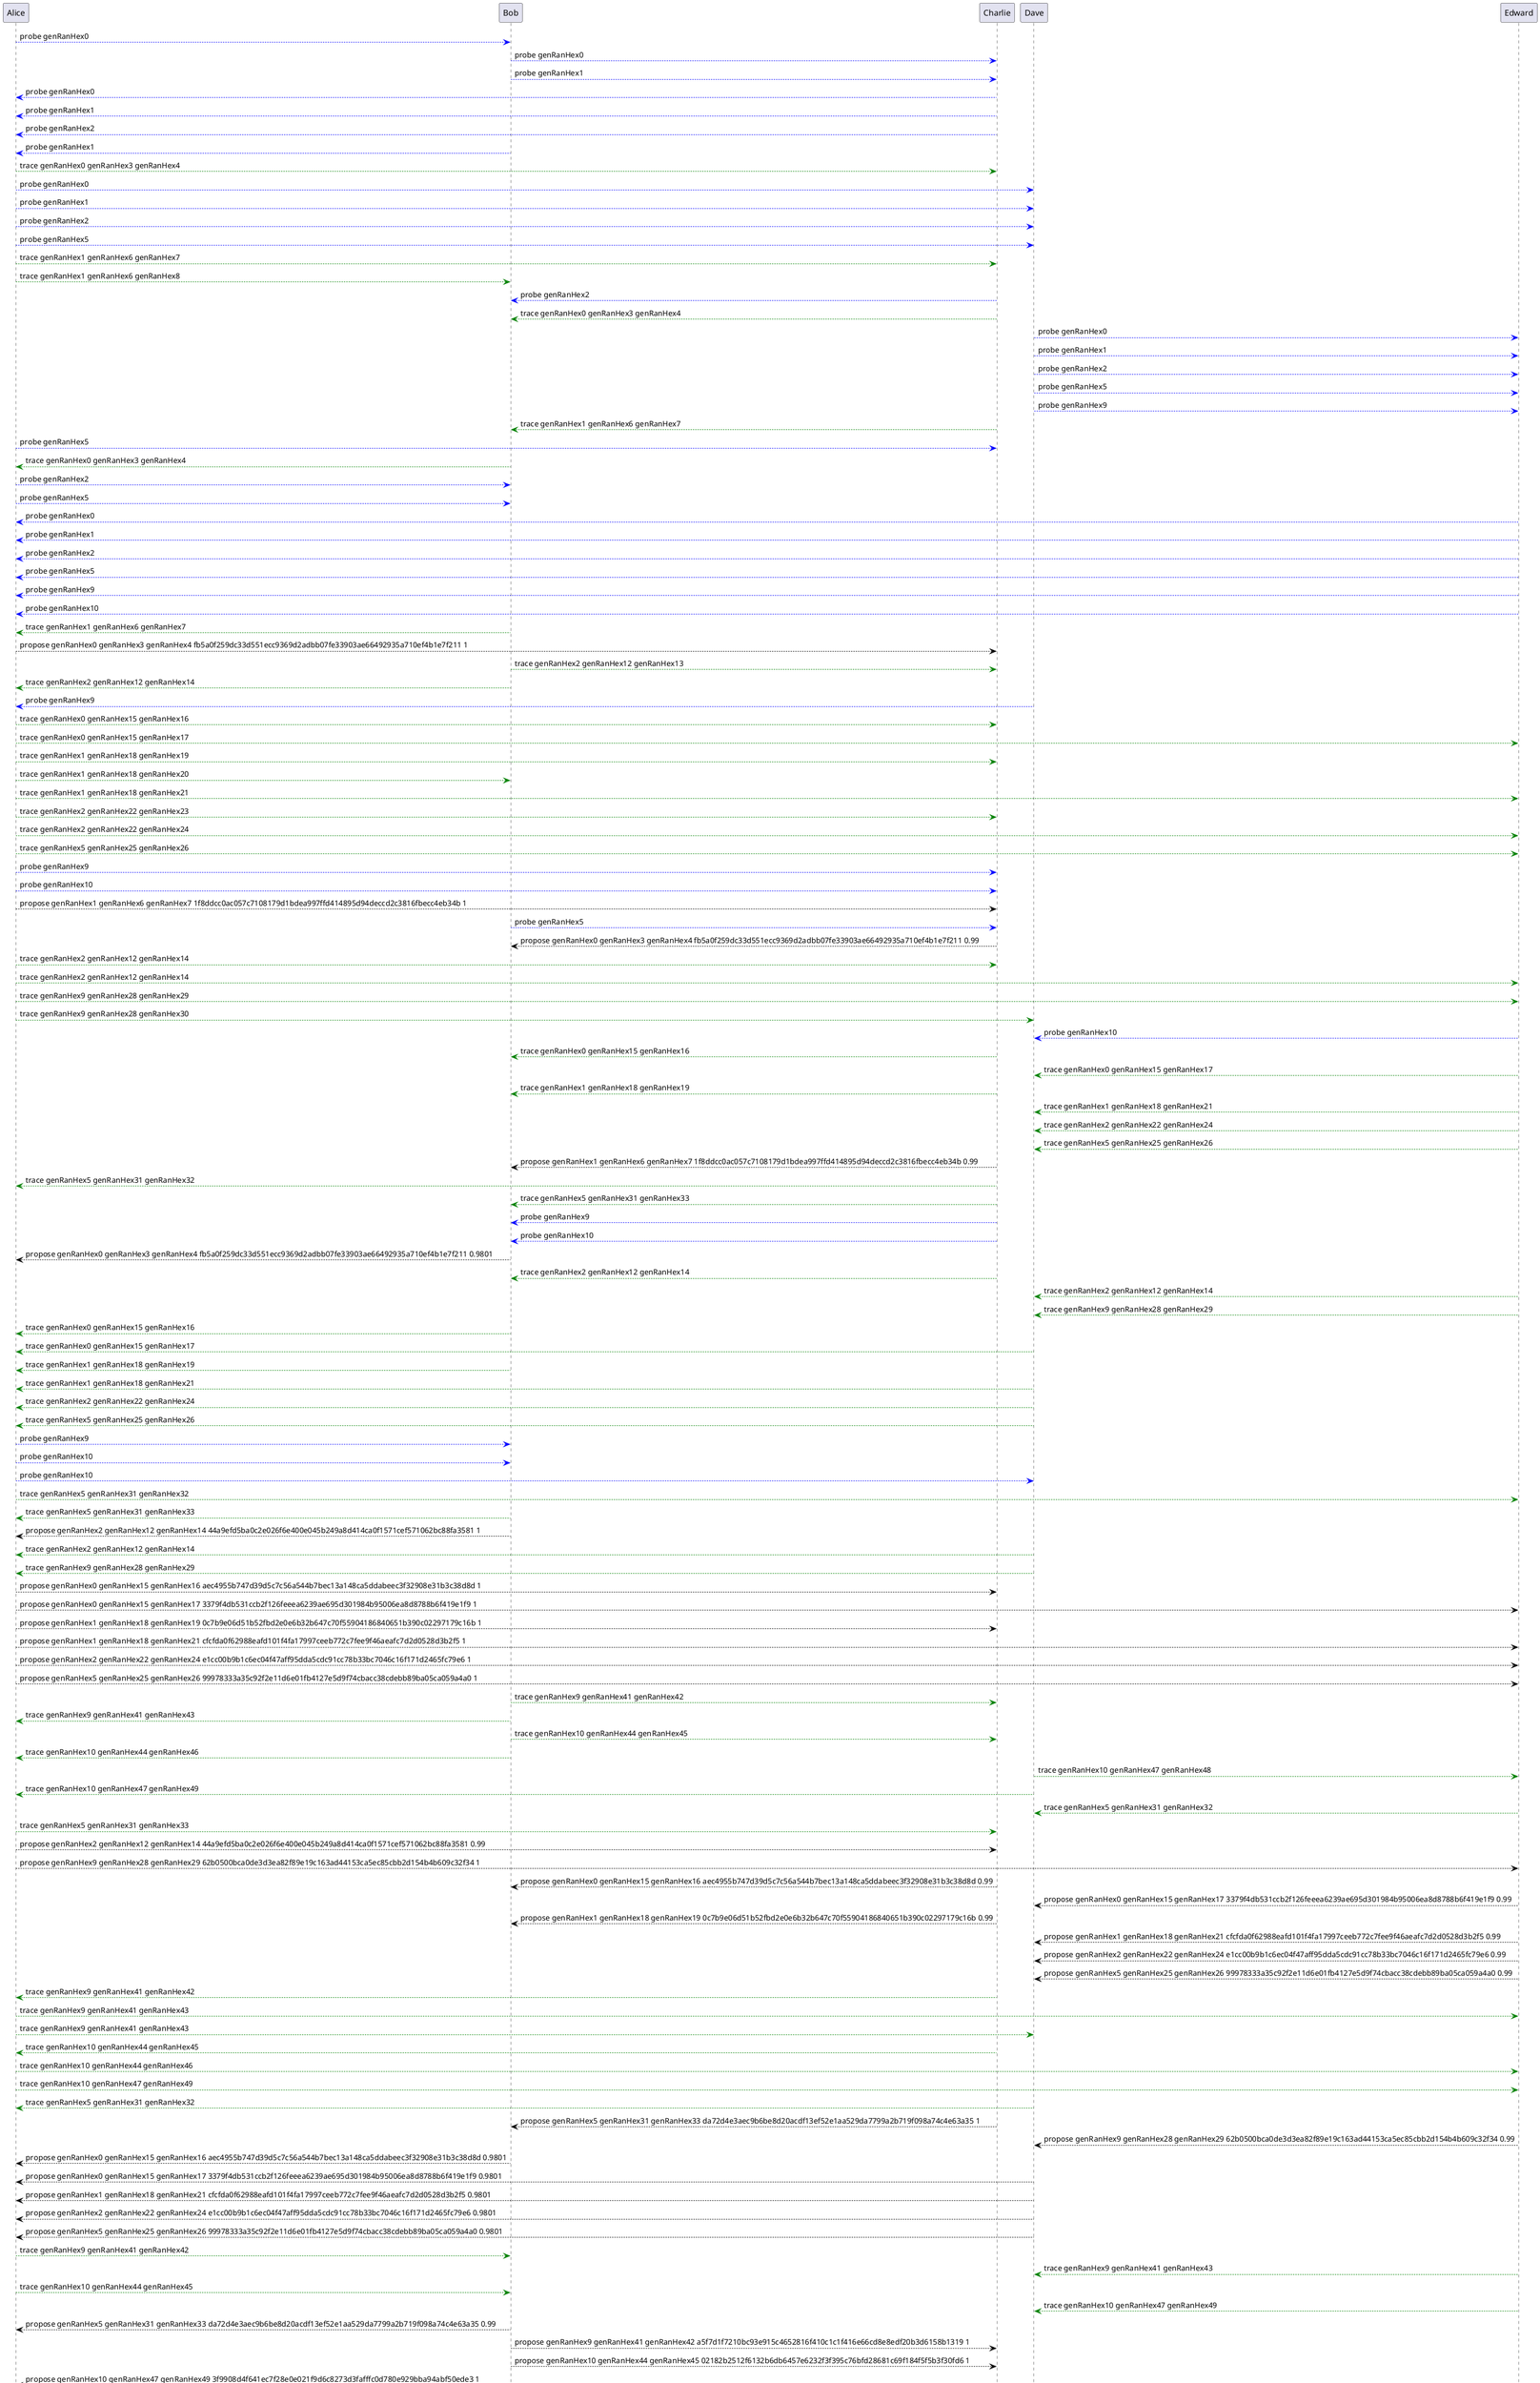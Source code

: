 @startuml messages
Alice -[#blue]-> Bob: probe genRanHex0
Bob -[#blue]-> Charlie: probe genRanHex0
Bob -[#blue]-> Charlie: probe genRanHex1
Charlie -[#blue]-> Alice: probe genRanHex0
Charlie -[#blue]-> Alice: probe genRanHex1
Charlie -[#blue]-> Alice: probe genRanHex2
Bob -[#blue]-> Alice: probe genRanHex1
Alice -[#green]-> Charlie: trace genRanHex0 genRanHex3 genRanHex4
Alice -[#blue]-> Dave: probe genRanHex0
Alice -[#blue]-> Dave: probe genRanHex1
Alice -[#blue]-> Dave: probe genRanHex2
Alice -[#blue]-> Dave: probe genRanHex5
Alice -[#green]-> Charlie: trace genRanHex1 genRanHex6 genRanHex7
Alice -[#green]-> Bob: trace genRanHex1 genRanHex6 genRanHex8
Charlie -[#blue]-> Bob: probe genRanHex2
Charlie -[#green]-> Bob: trace genRanHex0 genRanHex3 genRanHex4
Dave -[#blue]-> Edward: probe genRanHex0
Dave -[#blue]-> Edward: probe genRanHex1
Dave -[#blue]-> Edward: probe genRanHex2
Dave -[#blue]-> Edward: probe genRanHex5
Dave -[#blue]-> Edward: probe genRanHex9
Charlie -[#green]-> Bob: trace genRanHex1 genRanHex6 genRanHex7
Alice -[#blue]-> Charlie: probe genRanHex5
Bob -[#green]-> Alice: trace genRanHex0 genRanHex3 genRanHex4
Alice -[#blue]-> Bob: probe genRanHex2
Alice -[#blue]-> Bob: probe genRanHex5
Edward -[#blue]-> Alice: probe genRanHex0
Edward -[#blue]-> Alice: probe genRanHex1
Edward -[#blue]-> Alice: probe genRanHex2
Edward -[#blue]-> Alice: probe genRanHex5
Edward -[#blue]-> Alice: probe genRanHex9
Edward -[#blue]-> Alice: probe genRanHex10
Bob -[#green]-> Alice: trace genRanHex1 genRanHex6 genRanHex7
Alice -[#black]-> Charlie: propose genRanHex0 genRanHex3 genRanHex4 fb5a0f259dc33d551ecc9369d2adbb07fe33903ae66492935a710ef4b1e7f211 1
Bob -[#green]-> Charlie: trace genRanHex2 genRanHex12 genRanHex13
Bob -[#green]-> Alice: trace genRanHex2 genRanHex12 genRanHex14
Dave -[#blue]-> Alice: probe genRanHex9
Alice -[#green]-> Charlie: trace genRanHex0 genRanHex15 genRanHex16
Alice -[#green]-> Edward: trace genRanHex0 genRanHex15 genRanHex17
Alice -[#green]-> Charlie: trace genRanHex1 genRanHex18 genRanHex19
Alice -[#green]-> Bob: trace genRanHex1 genRanHex18 genRanHex20
Alice -[#green]-> Edward: trace genRanHex1 genRanHex18 genRanHex21
Alice -[#green]-> Charlie: trace genRanHex2 genRanHex22 genRanHex23
Alice -[#green]-> Edward: trace genRanHex2 genRanHex22 genRanHex24
Alice -[#green]-> Edward: trace genRanHex5 genRanHex25 genRanHex26
Alice -[#blue]-> Charlie: probe genRanHex9
Alice -[#blue]-> Charlie: probe genRanHex10
Alice -[#black]-> Charlie: propose genRanHex1 genRanHex6 genRanHex7 1f8ddcc0ac057c7108179d1bdea997ffd414895d94deccd2c3816fbecc4eb34b 1
Bob -[#blue]-> Charlie: probe genRanHex5
Charlie -[#black]-> Bob: propose genRanHex0 genRanHex3 genRanHex4 fb5a0f259dc33d551ecc9369d2adbb07fe33903ae66492935a710ef4b1e7f211 0.99
Alice -[#green]-> Charlie: trace genRanHex2 genRanHex12 genRanHex14
Alice -[#green]-> Edward: trace genRanHex2 genRanHex12 genRanHex14
Alice -[#green]-> Edward: trace genRanHex9 genRanHex28 genRanHex29
Alice -[#green]-> Dave: trace genRanHex9 genRanHex28 genRanHex30
Edward -[#blue]-> Dave: probe genRanHex10
Charlie -[#green]-> Bob: trace genRanHex0 genRanHex15 genRanHex16
Edward -[#green]-> Dave: trace genRanHex0 genRanHex15 genRanHex17
Charlie -[#green]-> Bob: trace genRanHex1 genRanHex18 genRanHex19
Edward -[#green]-> Dave: trace genRanHex1 genRanHex18 genRanHex21
Edward -[#green]-> Dave: trace genRanHex2 genRanHex22 genRanHex24
Edward -[#green]-> Dave: trace genRanHex5 genRanHex25 genRanHex26
Charlie -[#black]-> Bob: propose genRanHex1 genRanHex6 genRanHex7 1f8ddcc0ac057c7108179d1bdea997ffd414895d94deccd2c3816fbecc4eb34b 0.99
Charlie -[#green]-> Alice: trace genRanHex5 genRanHex31 genRanHex32
Charlie -[#green]-> Bob: trace genRanHex5 genRanHex31 genRanHex33
Charlie -[#blue]-> Bob: probe genRanHex9
Charlie -[#blue]-> Bob: probe genRanHex10
Bob -[#black]-> Alice: propose genRanHex0 genRanHex3 genRanHex4 fb5a0f259dc33d551ecc9369d2adbb07fe33903ae66492935a710ef4b1e7f211 0.9801
Charlie -[#green]-> Bob: trace genRanHex2 genRanHex12 genRanHex14
Edward -[#green]-> Dave: trace genRanHex2 genRanHex12 genRanHex14
Edward -[#green]-> Dave: trace genRanHex9 genRanHex28 genRanHex29
Bob -[#green]-> Alice: trace genRanHex0 genRanHex15 genRanHex16
Dave -[#green]-> Alice: trace genRanHex0 genRanHex15 genRanHex17
Bob -[#green]-> Alice: trace genRanHex1 genRanHex18 genRanHex19
Dave -[#green]-> Alice: trace genRanHex1 genRanHex18 genRanHex21
Dave -[#green]-> Alice: trace genRanHex2 genRanHex22 genRanHex24
Dave -[#green]-> Alice: trace genRanHex5 genRanHex25 genRanHex26
Alice -[#blue]-> Bob: probe genRanHex9
Alice -[#blue]-> Bob: probe genRanHex10
Alice -[#blue]-> Dave: probe genRanHex10
Alice -[#green]-> Edward: trace genRanHex5 genRanHex31 genRanHex32
Bob -[#green]-> Alice: trace genRanHex5 genRanHex31 genRanHex33
Bob -[#black]-> Alice: propose genRanHex2 genRanHex12 genRanHex14 44a9efd5ba0c2e026f6e400e045b249a8d414ca0f1571cef571062bc88fa3581 1
Dave -[#green]-> Alice: trace genRanHex2 genRanHex12 genRanHex14
Dave -[#green]-> Alice: trace genRanHex9 genRanHex28 genRanHex29
Alice -[#black]-> Charlie: propose genRanHex0 genRanHex15 genRanHex16 aec4955b747d39d5c7c56a544b7bec13a148ca5ddabeec3f32908e31b3c38d8d 1
Alice -[#black]-> Edward: propose genRanHex0 genRanHex15 genRanHex17 3379f4db531ccb2f126feeea6239ae695d301984b95006ea8d8788b6f419e1f9 1
Alice -[#black]-> Charlie: propose genRanHex1 genRanHex18 genRanHex19 0c7b9e06d51b52fbd2e0e6b32b647c70f55904186840651b390c02297179c16b 1
Alice -[#black]-> Edward: propose genRanHex1 genRanHex18 genRanHex21 cfcfda0f62988eafd101f4fa17997ceeb772c7fee9f46aeafc7d2d0528d3b2f5 1
Alice -[#black]-> Edward: propose genRanHex2 genRanHex22 genRanHex24 e1cc00b9b1c6ec04f47aff95dda5cdc91cc78b33bc7046c16f171d2465fc79e6 1
Alice -[#black]-> Edward: propose genRanHex5 genRanHex25 genRanHex26 99978333a35c92f2e11d6e01fb4127e5d9f74cbacc38cdebb89ba05ca059a4a0 1
Bob -[#green]-> Charlie: trace genRanHex9 genRanHex41 genRanHex42
Bob -[#green]-> Alice: trace genRanHex9 genRanHex41 genRanHex43
Bob -[#green]-> Charlie: trace genRanHex10 genRanHex44 genRanHex45
Bob -[#green]-> Alice: trace genRanHex10 genRanHex44 genRanHex46
Dave -[#green]-> Edward: trace genRanHex10 genRanHex47 genRanHex48
Dave -[#green]-> Alice: trace genRanHex10 genRanHex47 genRanHex49
Edward -[#green]-> Dave: trace genRanHex5 genRanHex31 genRanHex32
Alice -[#green]-> Charlie: trace genRanHex5 genRanHex31 genRanHex33
Alice -[#black]-> Charlie: propose genRanHex2 genRanHex12 genRanHex14 44a9efd5ba0c2e026f6e400e045b249a8d414ca0f1571cef571062bc88fa3581 0.99
Alice -[#black]-> Edward: propose genRanHex9 genRanHex28 genRanHex29 62b0500bca0de3d3ea82f89e19c163ad44153ca5ec85cbb2d154b4b609c32f34 1
Charlie -[#black]-> Bob: propose genRanHex0 genRanHex15 genRanHex16 aec4955b747d39d5c7c56a544b7bec13a148ca5ddabeec3f32908e31b3c38d8d 0.99
Edward -[#black]-> Dave: propose genRanHex0 genRanHex15 genRanHex17 3379f4db531ccb2f126feeea6239ae695d301984b95006ea8d8788b6f419e1f9 0.99
Charlie -[#black]-> Bob: propose genRanHex1 genRanHex18 genRanHex19 0c7b9e06d51b52fbd2e0e6b32b647c70f55904186840651b390c02297179c16b 0.99
Edward -[#black]-> Dave: propose genRanHex1 genRanHex18 genRanHex21 cfcfda0f62988eafd101f4fa17997ceeb772c7fee9f46aeafc7d2d0528d3b2f5 0.99
Edward -[#black]-> Dave: propose genRanHex2 genRanHex22 genRanHex24 e1cc00b9b1c6ec04f47aff95dda5cdc91cc78b33bc7046c16f171d2465fc79e6 0.99
Edward -[#black]-> Dave: propose genRanHex5 genRanHex25 genRanHex26 99978333a35c92f2e11d6e01fb4127e5d9f74cbacc38cdebb89ba05ca059a4a0 0.99
Charlie -[#green]-> Alice: trace genRanHex9 genRanHex41 genRanHex42
Alice -[#green]-> Edward: trace genRanHex9 genRanHex41 genRanHex43
Alice -[#green]-> Dave: trace genRanHex9 genRanHex41 genRanHex43
Charlie -[#green]-> Alice: trace genRanHex10 genRanHex44 genRanHex45
Alice -[#green]-> Edward: trace genRanHex10 genRanHex44 genRanHex46
Alice -[#green]-> Edward: trace genRanHex10 genRanHex47 genRanHex49
Dave -[#green]-> Alice: trace genRanHex5 genRanHex31 genRanHex32
Charlie -[#black]-> Bob: propose genRanHex5 genRanHex31 genRanHex33 da72d4e3aec9b6be8d20acdf13ef52e1aa529da7799a2b719f098a74c4e63a35 1
Edward -[#black]-> Dave: propose genRanHex9 genRanHex28 genRanHex29 62b0500bca0de3d3ea82f89e19c163ad44153ca5ec85cbb2d154b4b609c32f34 0.99
Bob -[#black]-> Alice: propose genRanHex0 genRanHex15 genRanHex16 aec4955b747d39d5c7c56a544b7bec13a148ca5ddabeec3f32908e31b3c38d8d 0.9801
Dave -[#black]-> Alice: propose genRanHex0 genRanHex15 genRanHex17 3379f4db531ccb2f126feeea6239ae695d301984b95006ea8d8788b6f419e1f9 0.9801
Dave -[#black]-> Alice: propose genRanHex1 genRanHex18 genRanHex21 cfcfda0f62988eafd101f4fa17997ceeb772c7fee9f46aeafc7d2d0528d3b2f5 0.9801
Dave -[#black]-> Alice: propose genRanHex2 genRanHex22 genRanHex24 e1cc00b9b1c6ec04f47aff95dda5cdc91cc78b33bc7046c16f171d2465fc79e6 0.9801
Dave -[#black]-> Alice: propose genRanHex5 genRanHex25 genRanHex26 99978333a35c92f2e11d6e01fb4127e5d9f74cbacc38cdebb89ba05ca059a4a0 0.9801
Alice -[#green]-> Bob: trace genRanHex9 genRanHex41 genRanHex42
Edward -[#green]-> Dave: trace genRanHex9 genRanHex41 genRanHex43
Alice -[#green]-> Bob: trace genRanHex10 genRanHex44 genRanHex45
Edward -[#green]-> Dave: trace genRanHex10 genRanHex47 genRanHex49
Bob -[#black]-> Alice: propose genRanHex5 genRanHex31 genRanHex33 da72d4e3aec9b6be8d20acdf13ef52e1aa529da7799a2b719f098a74c4e63a35 0.99
Bob -[#black]-> Charlie: propose genRanHex9 genRanHex41 genRanHex42 a5f7d1f7210bc93e915c4652816f410c1c1f416e66cd8e8edf20b3d6158b1319 1
Bob -[#black]-> Charlie: propose genRanHex10 genRanHex44 genRanHex45 02182b2512f6132b6db6457e6232f3f395c76bfd28681c69f184f5f5b3f30fd6 1
Dave -[#black]-> Alice: propose genRanHex10 genRanHex47 genRanHex49 3f9908d4f641ec7f28e0e021f9d6c8273d3fafffc0d780e929bba94abf50ede3 1
Charlie -[#black]-> Alice: propose genRanHex9 genRanHex41 genRanHex42 a5f7d1f7210bc93e915c4652816f410c1c1f416e66cd8e8edf20b3d6158b1319 0.99
Charlie -[#black]-> Alice: propose genRanHex10 genRanHex44 genRanHex45 02182b2512f6132b6db6457e6232f3f395c76bfd28681c69f184f5f5b3f30fd6 0.99
Alice -[#black]-> Edward: propose genRanHex10 genRanHex47 genRanHex49 3f9908d4f641ec7f28e0e021f9d6c8273d3fafffc0d780e929bba94abf50ede3 0.99
@enduml